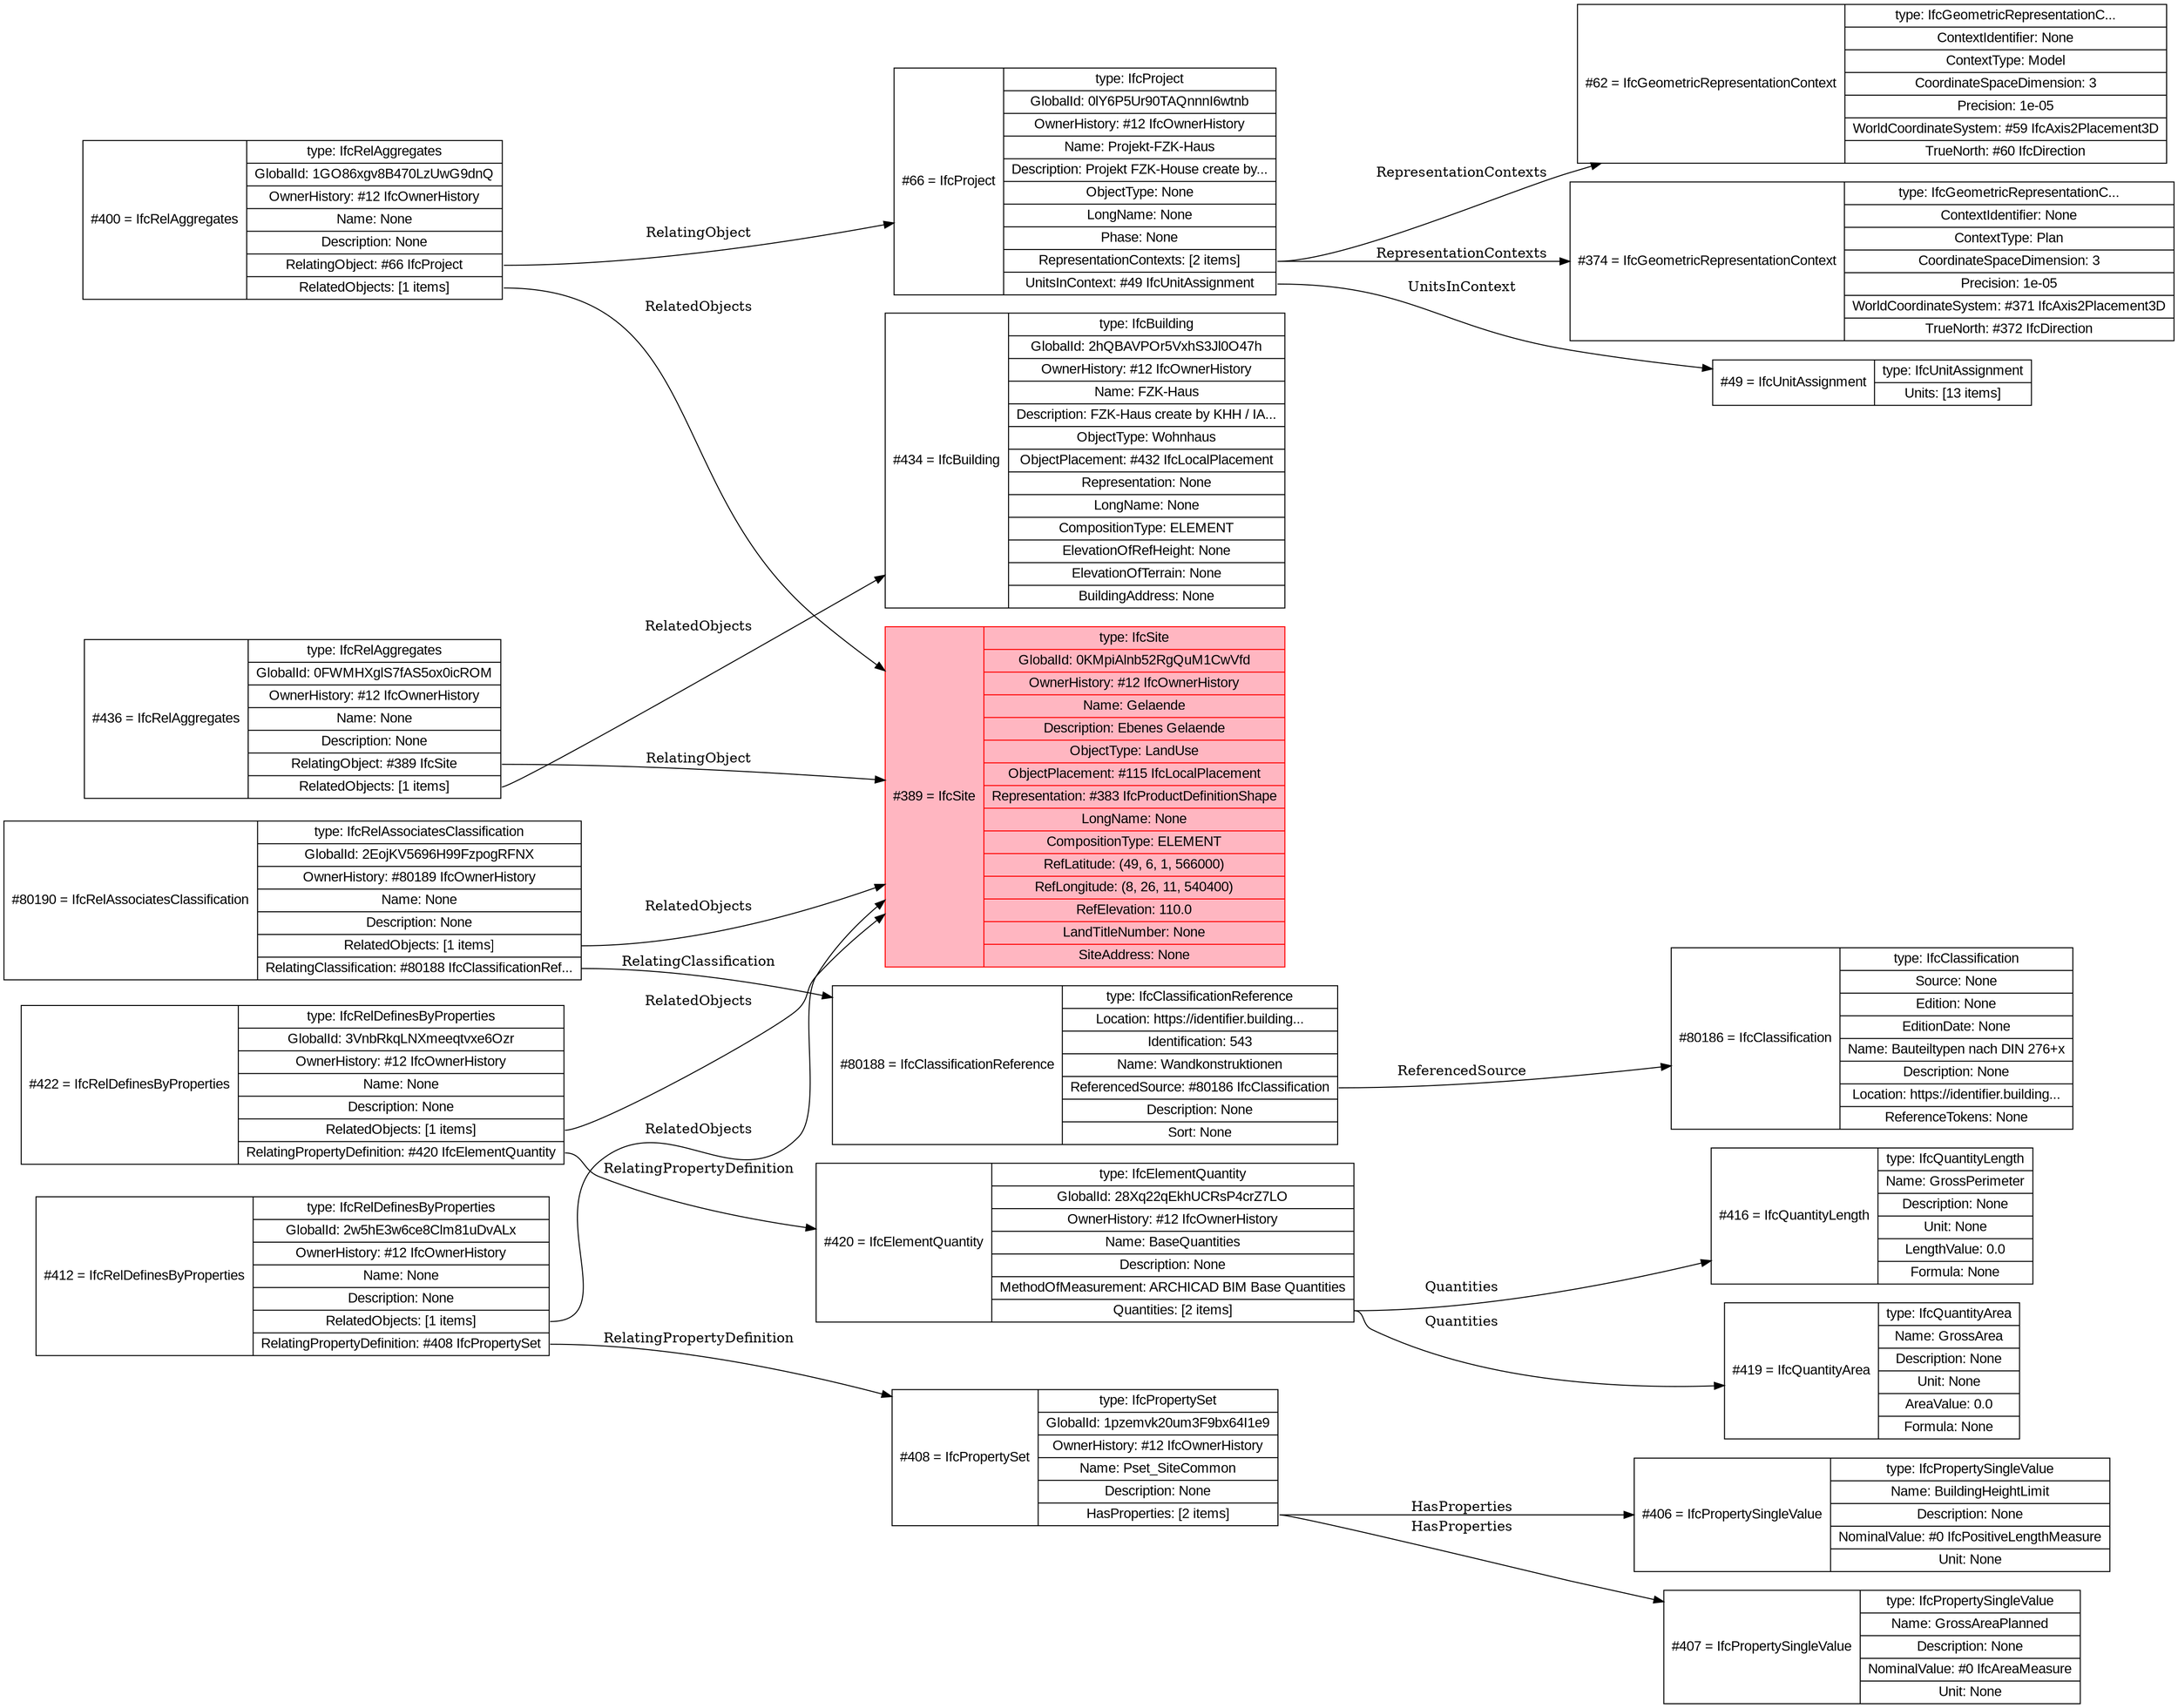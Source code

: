 strict digraph {
rankdir=LR;
layout=dot;
concentrate=true;
"#389 IfcSite" [label="{#389 = IfcSite|{<type> type: IfcSite | <GlobalId> GlobalId: 0KMpiAlnb52RgQuM1CwVfd | <OwnerHistory> OwnerHistory: #12 IfcOwnerHistory | <Name> Name: Gelaende | <Description> Description: Ebenes Gelaende | <ObjectType> ObjectType: LandUse | <ObjectPlacement> ObjectPlacement: #115 IfcLocalPlacement | <Representation> Representation: #383 IfcProductDefinitionShape | <LongName> LongName: None | <CompositionType> CompositionType: ELEMENT | <RefLatitude> RefLatitude: (49, 6, 1, 566000) | <RefLongitude> RefLongitude: (8, 26, 11, 540400) | <RefElevation> RefElevation: 110.0 | <LandTitleNumber> LandTitleNumber: None | <SiteAddress> SiteAddress: None}}", is_selected=True, shape=record, fontname=Arial, color=red, style=filled, fillcolor=lightpink, fontcolor=black];
"#436 IfcRelAggregates" [label="{#436 = IfcRelAggregates|{<type> type: IfcRelAggregates | <GlobalId> GlobalId: 0FWMHXglS7fAS5ox0icROM | <OwnerHistory> OwnerHistory: #12 IfcOwnerHistory | <Name> Name: None | <Description> Description: None | <RelatingObject> RelatingObject: #389 IfcSite | <RelatedObjects> RelatedObjects: [1 items]}}", is_selected=False, shape=record, fontname=Arial];
"#434 IfcBuilding" [label="{#434 = IfcBuilding|{<type> type: IfcBuilding | <GlobalId> GlobalId: 2hQBAVPOr5VxhS3Jl0O47h | <OwnerHistory> OwnerHistory: #12 IfcOwnerHistory | <Name> Name: FZK-Haus | <Description> Description: FZK-Haus create by KHH / IA... | <ObjectType> ObjectType: Wohnhaus | <ObjectPlacement> ObjectPlacement: #432 IfcLocalPlacement | <Representation> Representation: None | <LongName> LongName: None | <CompositionType> CompositionType: ELEMENT | <ElevationOfRefHeight> ElevationOfRefHeight: None | <ElevationOfTerrain> ElevationOfTerrain: None | <BuildingAddress> BuildingAddress: None}}", is_selected=False, shape=record, fontname=Arial];
"#400 IfcRelAggregates" [label="{#400 = IfcRelAggregates|{<type> type: IfcRelAggregates | <GlobalId> GlobalId: 1GO86xgv8B470LzUwG9dnQ | <OwnerHistory> OwnerHistory: #12 IfcOwnerHistory | <Name> Name: None | <Description> Description: None | <RelatingObject> RelatingObject: #66 IfcProject | <RelatedObjects> RelatedObjects: [1 items]}}", is_selected=False, shape=record, fontname=Arial];
"#66 IfcProject" [label="{#66 = IfcProject|{<type> type: IfcProject | <GlobalId> GlobalId: 0lY6P5Ur90TAQnnnI6wtnb | <OwnerHistory> OwnerHistory: #12 IfcOwnerHistory | <Name> Name: Projekt-FZK-Haus | <Description> Description: Projekt FZK-House create by... | <ObjectType> ObjectType: None | <LongName> LongName: None | <Phase> Phase: None | <RepresentationContexts> RepresentationContexts: [2 items] | <UnitsInContext> UnitsInContext: #49 IfcUnitAssignment}}", is_selected=False, shape=record, fontname=Arial];
"#62 IfcGeometricRepresentationContext" [label="{#62 = IfcGeometricRepresentationContext|{<type> type: IfcGeometricRepresentationC... | <ContextIdentifier> ContextIdentifier: None | <ContextType> ContextType: Model | <CoordinateSpaceDimension> CoordinateSpaceDimension: 3 | <Precision> Precision: 1e-05 | <WorldCoordinateSystem> WorldCoordinateSystem: #59 IfcAxis2Placement3D | <TrueNorth> TrueNorth: #60 IfcDirection}}", is_selected=False, shape=record, fontname=Arial];
"#374 IfcGeometricRepresentationContext" [label="{#374 = IfcGeometricRepresentationContext|{<type> type: IfcGeometricRepresentationC... | <ContextIdentifier> ContextIdentifier: None | <ContextType> ContextType: Plan | <CoordinateSpaceDimension> CoordinateSpaceDimension: 3 | <Precision> Precision: 1e-05 | <WorldCoordinateSystem> WorldCoordinateSystem: #371 IfcAxis2Placement3D | <TrueNorth> TrueNorth: #372 IfcDirection}}", is_selected=False, shape=record, fontname=Arial];
"#49 IfcUnitAssignment" [label="{#49 = IfcUnitAssignment|{<type> type: IfcUnitAssignment | <Units> Units: [13 items]}}", is_selected=False, shape=record, fontname=Arial];
"#80190 IfcRelAssociatesClassification" [label="{#80190 = IfcRelAssociatesClassification|{<type> type: IfcRelAssociatesClassification | <GlobalId> GlobalId: 2EojKV5696H99FzpogRFNX | <OwnerHistory> OwnerHistory: #80189 IfcOwnerHistory | <Name> Name: None | <Description> Description: None | <RelatedObjects> RelatedObjects: [1 items] | <RelatingClassification> RelatingClassification: #80188 IfcClassificationRef...}}", is_selected=False, shape=record, fontname=Arial];
"#80188 IfcClassificationReference" [label="{#80188 = IfcClassificationReference|{<type> type: IfcClassificationReference | <Location> Location: https://identifier.building... | <Identification> Identification: 543 | <Name> Name: Wandkonstruktionen | <ReferencedSource> ReferencedSource: #80186 IfcClassification | <Description> Description: None | <Sort> Sort: None}}", is_selected=False, shape=record, fontname=Arial];
"#80186 IfcClassification" [label="{#80186 = IfcClassification|{<type> type: IfcClassification | <Source> Source: None | <Edition> Edition: None | <EditionDate> EditionDate: None | <Name> Name: Bauteiltypen nach DIN 276+x | <Description> Description: None | <Location> Location: https://identifier.building... | <ReferenceTokens> ReferenceTokens: None}}", is_selected=False, shape=record, fontname=Arial];
"#412 IfcRelDefinesByProperties" [label="{#412 = IfcRelDefinesByProperties|{<type> type: IfcRelDefinesByProperties | <GlobalId> GlobalId: 2w5hE3w6ce8Clm81uDvALx | <OwnerHistory> OwnerHistory: #12 IfcOwnerHistory | <Name> Name: None | <Description> Description: None | <RelatedObjects> RelatedObjects: [1 items] | <RelatingPropertyDefinition> RelatingPropertyDefinition: #408 IfcPropertySet}}", is_selected=False, shape=record, fontname=Arial];
"#408 IfcPropertySet" [label="{#408 = IfcPropertySet|{<type> type: IfcPropertySet | <GlobalId> GlobalId: 1pzemvk20um3F9bx64I1e9 | <OwnerHistory> OwnerHistory: #12 IfcOwnerHistory | <Name> Name: Pset_SiteCommon | <Description> Description: None | <HasProperties> HasProperties: [2 items]}}", is_selected=False, shape=record, fontname=Arial];
"#406 IfcPropertySingleValue" [label="{#406 = IfcPropertySingleValue|{<type> type: IfcPropertySingleValue | <Name> Name: BuildingHeightLimit | <Description> Description: None | <NominalValue> NominalValue: #0 IfcPositiveLengthMeasure | <Unit> Unit: None}}", is_selected=False, shape=record, fontname=Arial];
"#407 IfcPropertySingleValue" [label="{#407 = IfcPropertySingleValue|{<type> type: IfcPropertySingleValue | <Name> Name: GrossAreaPlanned | <Description> Description: None | <NominalValue> NominalValue: #0 IfcAreaMeasure | <Unit> Unit: None}}", is_selected=False, shape=record, fontname=Arial];
"#422 IfcRelDefinesByProperties" [label="{#422 = IfcRelDefinesByProperties|{<type> type: IfcRelDefinesByProperties | <GlobalId> GlobalId: 3VnbRkqLNXmeeqtvxe6Ozr | <OwnerHistory> OwnerHistory: #12 IfcOwnerHistory | <Name> Name: None | <Description> Description: None | <RelatedObjects> RelatedObjects: [1 items] | <RelatingPropertyDefinition> RelatingPropertyDefinition: #420 IfcElementQuantity}}", is_selected=False, shape=record, fontname=Arial];
"#420 IfcElementQuantity" [label="{#420 = IfcElementQuantity|{<type> type: IfcElementQuantity | <GlobalId> GlobalId: 28Xq22qEkhUCRsP4crZ7LO | <OwnerHistory> OwnerHistory: #12 IfcOwnerHistory | <Name> Name: BaseQuantities | <Description> Description: None | <MethodOfMeasurement> MethodOfMeasurement: ARCHICAD BIM Base Quantities | <Quantities> Quantities: [2 items]}}", is_selected=False, shape=record, fontname=Arial];
"#416 IfcQuantityLength" [label="{#416 = IfcQuantityLength|{<type> type: IfcQuantityLength | <Name> Name: GrossPerimeter | <Description> Description: None | <Unit> Unit: None | <LengthValue> LengthValue: 0.0 | <Formula> Formula: None}}", is_selected=False, shape=record, fontname=Arial];
"#419 IfcQuantityArea" [label="{#419 = IfcQuantityArea|{<type> type: IfcQuantityArea | <Name> Name: GrossArea | <Description> Description: None | <Unit> Unit: None | <AreaValue> AreaValue: 0.0 | <Formula> Formula: None}}", is_selected=False, shape=record, fontname=Arial];
"#436 IfcRelAggregates" -> "#389 IfcSite" [label=" RelatingObject ", tailport=RelatingObject];
"#436 IfcRelAggregates" -> "#434 IfcBuilding" [label=" RelatedObjects ", tailport=RelatedObjects];
"#400 IfcRelAggregates" -> "#389 IfcSite" [label=" RelatedObjects ", tailport=RelatedObjects];
"#400 IfcRelAggregates" -> "#66 IfcProject" [label=" RelatingObject ", tailport=RelatingObject];
"#66 IfcProject" -> "#62 IfcGeometricRepresentationContext" [label=" RepresentationContexts ", tailport=RepresentationContexts];
"#66 IfcProject" -> "#374 IfcGeometricRepresentationContext" [label=" RepresentationContexts ", tailport=RepresentationContexts];
"#66 IfcProject" -> "#49 IfcUnitAssignment" [label=" UnitsInContext ", tailport=UnitsInContext];
"#80190 IfcRelAssociatesClassification" -> "#389 IfcSite" [label=" RelatedObjects ", tailport=RelatedObjects];
"#80190 IfcRelAssociatesClassification" -> "#80188 IfcClassificationReference" [label=" RelatingClassification ", tailport=RelatingClassification];
"#80188 IfcClassificationReference" -> "#80186 IfcClassification" [label=" ReferencedSource ", tailport=ReferencedSource];
"#412 IfcRelDefinesByProperties" -> "#389 IfcSite" [label=" RelatedObjects ", tailport=RelatedObjects];
"#412 IfcRelDefinesByProperties" -> "#408 IfcPropertySet" [label=" RelatingPropertyDefinition ", tailport=RelatingPropertyDefinition];
"#408 IfcPropertySet" -> "#406 IfcPropertySingleValue" [label=" HasProperties ", tailport=HasProperties];
"#408 IfcPropertySet" -> "#407 IfcPropertySingleValue" [label=" HasProperties ", tailport=HasProperties];
"#422 IfcRelDefinesByProperties" -> "#389 IfcSite" [label=" RelatedObjects ", tailport=RelatedObjects];
"#422 IfcRelDefinesByProperties" -> "#420 IfcElementQuantity" [label=" RelatingPropertyDefinition ", tailport=RelatingPropertyDefinition];
"#420 IfcElementQuantity" -> "#416 IfcQuantityLength" [label=" Quantities ", tailport=Quantities];
"#420 IfcElementQuantity" -> "#419 IfcQuantityArea" [label=" Quantities ", tailport=Quantities];
graph [dpi=300];
graph [fontname=Arial, fontsize=14];
}
